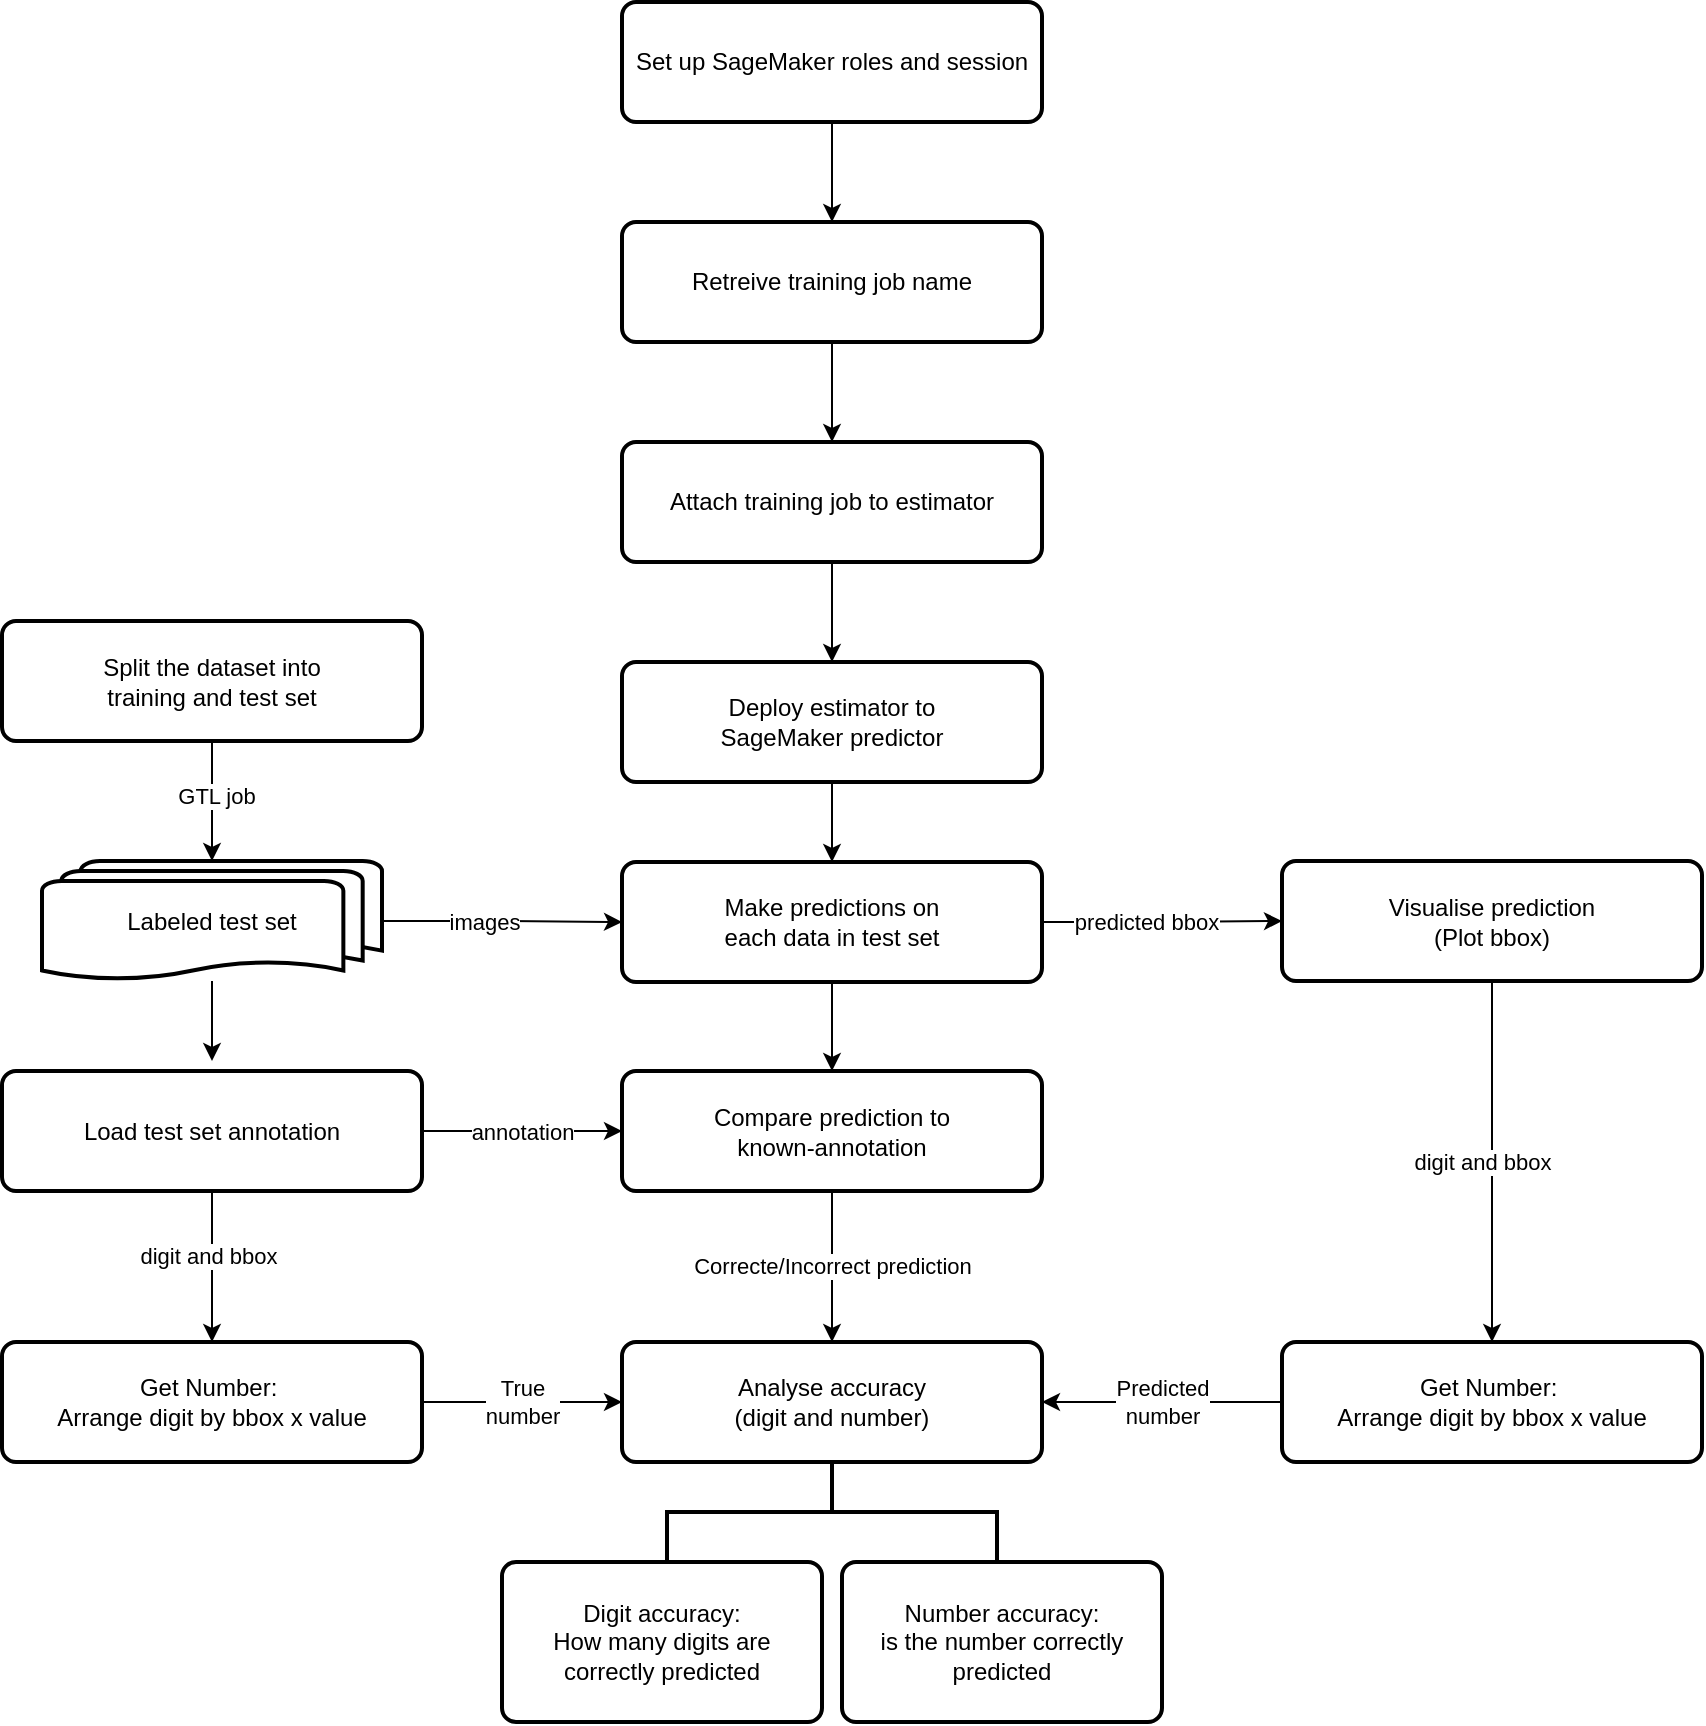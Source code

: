 <mxfile version="15.1.1" type="device"><diagram id="UtQNUH2ihWfCKoppPQfk" name="Page-1"><mxGraphModel dx="1773" dy="557" grid="1" gridSize="10" guides="1" tooltips="1" connect="1" arrows="1" fold="1" page="1" pageScale="1" pageWidth="827" pageHeight="1169" math="0" shadow="0"><root><mxCell id="0"/><mxCell id="1" parent="0"/><mxCell id="NG0xBG9PMmvbsEb871we-4" style="edgeStyle=orthogonalEdgeStyle;rounded=0;orthogonalLoop=1;jettySize=auto;html=1;entryX=0.5;entryY=0;entryDx=0;entryDy=0;" edge="1" parent="1" source="NG0xBG9PMmvbsEb871we-1" target="NG0xBG9PMmvbsEb871we-3"><mxGeometry relative="1" as="geometry"/></mxCell><mxCell id="NG0xBG9PMmvbsEb871we-1" value="Set up SageMaker roles and session" style="rounded=1;whiteSpace=wrap;html=1;absoluteArcSize=1;arcSize=14;strokeWidth=2;" vertex="1" parent="1"><mxGeometry x="270" y="20" width="210" height="60" as="geometry"/></mxCell><mxCell id="NG0xBG9PMmvbsEb871we-5" style="edgeStyle=orthogonalEdgeStyle;rounded=0;orthogonalLoop=1;jettySize=auto;html=1;" edge="1" parent="1" source="NG0xBG9PMmvbsEb871we-3"><mxGeometry relative="1" as="geometry"><mxPoint x="375" y="240" as="targetPoint"/></mxGeometry></mxCell><mxCell id="NG0xBG9PMmvbsEb871we-3" value="Retreive training job name" style="rounded=1;whiteSpace=wrap;html=1;absoluteArcSize=1;arcSize=14;strokeWidth=2;" vertex="1" parent="1"><mxGeometry x="270" y="130" width="210" height="60" as="geometry"/></mxCell><mxCell id="NG0xBG9PMmvbsEb871we-8" style="edgeStyle=orthogonalEdgeStyle;rounded=0;orthogonalLoop=1;jettySize=auto;html=1;" edge="1" parent="1" source="NG0xBG9PMmvbsEb871we-7"><mxGeometry relative="1" as="geometry"><mxPoint x="375" y="350" as="targetPoint"/></mxGeometry></mxCell><mxCell id="NG0xBG9PMmvbsEb871we-7" value="Attach training job to estimator" style="rounded=1;whiteSpace=wrap;html=1;absoluteArcSize=1;arcSize=14;strokeWidth=2;" vertex="1" parent="1"><mxGeometry x="270" y="240" width="210" height="60" as="geometry"/></mxCell><mxCell id="NG0xBG9PMmvbsEb871we-13" style="edgeStyle=orthogonalEdgeStyle;rounded=0;orthogonalLoop=1;jettySize=auto;html=1;" edge="1" parent="1" source="NG0xBG9PMmvbsEb871we-11"><mxGeometry relative="1" as="geometry"><mxPoint x="375" y="450" as="targetPoint"/></mxGeometry></mxCell><mxCell id="NG0xBG9PMmvbsEb871we-11" value="Deploy estimator to &lt;br&gt;SageMaker predictor" style="rounded=1;whiteSpace=wrap;html=1;absoluteArcSize=1;arcSize=14;strokeWidth=2;" vertex="1" parent="1"><mxGeometry x="270" y="350" width="210" height="60" as="geometry"/></mxCell><mxCell id="NG0xBG9PMmvbsEb871we-30" style="edgeStyle=orthogonalEdgeStyle;rounded=0;orthogonalLoop=1;jettySize=auto;html=1;entryX=0.5;entryY=0;entryDx=0;entryDy=0;" edge="1" parent="1" source="NG0xBG9PMmvbsEb871we-15" target="NG0xBG9PMmvbsEb871we-29"><mxGeometry relative="1" as="geometry"/></mxCell><mxCell id="NG0xBG9PMmvbsEb871we-33" style="edgeStyle=orthogonalEdgeStyle;rounded=0;orthogonalLoop=1;jettySize=auto;html=1;entryX=0;entryY=0.5;entryDx=0;entryDy=0;" edge="1" parent="1" source="NG0xBG9PMmvbsEb871we-15" target="NG0xBG9PMmvbsEb871we-34"><mxGeometry relative="1" as="geometry"><mxPoint x="580" y="480" as="targetPoint"/></mxGeometry></mxCell><mxCell id="NG0xBG9PMmvbsEb871we-37" value="predicted bbox" style="edgeLabel;html=1;align=center;verticalAlign=middle;resizable=0;points=[];" vertex="1" connectable="0" parent="NG0xBG9PMmvbsEb871we-33"><mxGeometry x="-0.138" relative="1" as="geometry"><mxPoint as="offset"/></mxGeometry></mxCell><mxCell id="NG0xBG9PMmvbsEb871we-15" value="Make predictions on &lt;br&gt;each data in test set" style="rounded=1;whiteSpace=wrap;html=1;absoluteArcSize=1;arcSize=14;strokeWidth=2;" vertex="1" parent="1"><mxGeometry x="270" y="450" width="210" height="60" as="geometry"/></mxCell><mxCell id="NG0xBG9PMmvbsEb871we-18" style="edgeStyle=orthogonalEdgeStyle;rounded=0;orthogonalLoop=1;jettySize=auto;html=1;entryX=0.5;entryY=0;entryDx=0;entryDy=0;entryPerimeter=0;" edge="1" parent="1" source="NG0xBG9PMmvbsEb871we-17" target="NG0xBG9PMmvbsEb871we-19"><mxGeometry relative="1" as="geometry"><mxPoint x="46" y="469.5" as="targetPoint"/></mxGeometry></mxCell><mxCell id="NG0xBG9PMmvbsEb871we-24" value="GTL job" style="edgeLabel;html=1;align=center;verticalAlign=middle;resizable=0;points=[];" vertex="1" connectable="0" parent="NG0xBG9PMmvbsEb871we-18"><mxGeometry x="-0.1" y="2" relative="1" as="geometry"><mxPoint as="offset"/></mxGeometry></mxCell><mxCell id="NG0xBG9PMmvbsEb871we-17" value="Split the dataset into &lt;br&gt;training and test set" style="rounded=1;whiteSpace=wrap;html=1;absoluteArcSize=1;arcSize=14;strokeWidth=2;" vertex="1" parent="1"><mxGeometry x="-40" y="329.5" width="210" height="60" as="geometry"/></mxCell><mxCell id="NG0xBG9PMmvbsEb871we-20" style="edgeStyle=orthogonalEdgeStyle;rounded=0;orthogonalLoop=1;jettySize=auto;html=1;" edge="1" parent="1" source="NG0xBG9PMmvbsEb871we-19" target="NG0xBG9PMmvbsEb871we-15"><mxGeometry relative="1" as="geometry"/></mxCell><mxCell id="NG0xBG9PMmvbsEb871we-32" value="images" style="edgeLabel;html=1;align=center;verticalAlign=middle;resizable=0;points=[];" vertex="1" connectable="0" parent="NG0xBG9PMmvbsEb871we-20"><mxGeometry x="-0.165" relative="1" as="geometry"><mxPoint as="offset"/></mxGeometry></mxCell><mxCell id="NG0xBG9PMmvbsEb871we-21" style="edgeStyle=orthogonalEdgeStyle;rounded=0;orthogonalLoop=1;jettySize=auto;html=1;" edge="1" parent="1" source="NG0xBG9PMmvbsEb871we-19"><mxGeometry relative="1" as="geometry"><mxPoint x="65" y="549.5" as="targetPoint"/></mxGeometry></mxCell><mxCell id="NG0xBG9PMmvbsEb871we-19" value="Labeled test set" style="strokeWidth=2;html=1;shape=mxgraph.flowchart.multi-document;whiteSpace=wrap;" vertex="1" parent="1"><mxGeometry x="-20" y="449.5" width="170" height="60" as="geometry"/></mxCell><mxCell id="NG0xBG9PMmvbsEb871we-31" value="annotation" style="edgeStyle=orthogonalEdgeStyle;rounded=0;orthogonalLoop=1;jettySize=auto;html=1;entryX=0;entryY=0.5;entryDx=0;entryDy=0;" edge="1" parent="1" source="NG0xBG9PMmvbsEb871we-23" target="NG0xBG9PMmvbsEb871we-29"><mxGeometry relative="1" as="geometry"/></mxCell><mxCell id="NG0xBG9PMmvbsEb871we-46" style="edgeStyle=orthogonalEdgeStyle;rounded=0;orthogonalLoop=1;jettySize=auto;html=1;entryX=0.5;entryY=0;entryDx=0;entryDy=0;" edge="1" parent="1" source="NG0xBG9PMmvbsEb871we-23" target="NG0xBG9PMmvbsEb871we-48"><mxGeometry relative="1" as="geometry"><mxPoint x="65" y="670" as="targetPoint"/></mxGeometry></mxCell><mxCell id="NG0xBG9PMmvbsEb871we-52" value="digit and bbox" style="edgeLabel;html=1;align=center;verticalAlign=middle;resizable=0;points=[];" vertex="1" connectable="0" parent="NG0xBG9PMmvbsEb871we-46"><mxGeometry x="-0.166" y="-2" relative="1" as="geometry"><mxPoint y="1" as="offset"/></mxGeometry></mxCell><mxCell id="NG0xBG9PMmvbsEb871we-23" value="Load test set annotation" style="rounded=1;whiteSpace=wrap;html=1;absoluteArcSize=1;arcSize=14;strokeWidth=2;" vertex="1" parent="1"><mxGeometry x="-40" y="554.5" width="210" height="60" as="geometry"/></mxCell><mxCell id="NG0xBG9PMmvbsEb871we-38" value="Correcte/Incorrect prediction" style="edgeStyle=orthogonalEdgeStyle;rounded=0;orthogonalLoop=1;jettySize=auto;html=1;" edge="1" parent="1" source="NG0xBG9PMmvbsEb871we-29"><mxGeometry relative="1" as="geometry"><mxPoint x="375" y="690" as="targetPoint"/></mxGeometry></mxCell><mxCell id="NG0xBG9PMmvbsEb871we-29" value="Compare prediction to &lt;br&gt;known-annotation" style="rounded=1;whiteSpace=wrap;html=1;absoluteArcSize=1;arcSize=14;strokeWidth=2;" vertex="1" parent="1"><mxGeometry x="270" y="554.5" width="210" height="60" as="geometry"/></mxCell><mxCell id="NG0xBG9PMmvbsEb871we-50" style="edgeStyle=orthogonalEdgeStyle;rounded=0;orthogonalLoop=1;jettySize=auto;html=1;entryX=0.5;entryY=0;entryDx=0;entryDy=0;" edge="1" parent="1" source="NG0xBG9PMmvbsEb871we-34" target="NG0xBG9PMmvbsEb871we-51"><mxGeometry relative="1" as="geometry"><mxPoint x="705" y="680" as="targetPoint"/></mxGeometry></mxCell><mxCell id="NG0xBG9PMmvbsEb871we-34" value="Visualise prediction&lt;br&gt;(Plot bbox)" style="rounded=1;whiteSpace=wrap;html=1;absoluteArcSize=1;arcSize=14;strokeWidth=2;" vertex="1" parent="1"><mxGeometry x="600" y="449.5" width="210" height="60" as="geometry"/></mxCell><mxCell id="NG0xBG9PMmvbsEb871we-40" value="Analyse accuracy&lt;br&gt;(digit and number)" style="rounded=1;whiteSpace=wrap;html=1;absoluteArcSize=1;arcSize=14;strokeWidth=2;" vertex="1" parent="1"><mxGeometry x="270" y="690" width="210" height="60" as="geometry"/></mxCell><mxCell id="NG0xBG9PMmvbsEb871we-43" value="" style="strokeWidth=2;html=1;shape=mxgraph.flowchart.annotation_2;align=left;labelPosition=right;pointerEvents=1;direction=south;" vertex="1" parent="1"><mxGeometry x="292.5" y="750" width="165" height="50" as="geometry"/></mxCell><mxCell id="NG0xBG9PMmvbsEb871we-44" value="Digit accuracy:&lt;br&gt;How many digits are&lt;br&gt;correctly predicted" style="rounded=1;whiteSpace=wrap;html=1;absoluteArcSize=1;arcSize=14;strokeWidth=2;" vertex="1" parent="1"><mxGeometry x="210" y="800" width="160" height="80" as="geometry"/></mxCell><mxCell id="NG0xBG9PMmvbsEb871we-45" value="Number accuracy:&lt;br&gt;is the number correctly&lt;br&gt;predicted" style="rounded=1;whiteSpace=wrap;html=1;absoluteArcSize=1;arcSize=14;strokeWidth=2;" vertex="1" parent="1"><mxGeometry x="380" y="800" width="160" height="80" as="geometry"/></mxCell><mxCell id="NG0xBG9PMmvbsEb871we-49" value="True &lt;br&gt;number" style="edgeStyle=orthogonalEdgeStyle;rounded=0;orthogonalLoop=1;jettySize=auto;html=1;entryX=0;entryY=0.5;entryDx=0;entryDy=0;" edge="1" parent="1" source="NG0xBG9PMmvbsEb871we-48" target="NG0xBG9PMmvbsEb871we-40"><mxGeometry relative="1" as="geometry"/></mxCell><mxCell id="NG0xBG9PMmvbsEb871we-48" value="Get Number:&amp;nbsp;&lt;br&gt;Arrange digit by bbox x value" style="rounded=1;whiteSpace=wrap;html=1;absoluteArcSize=1;arcSize=14;strokeWidth=2;" vertex="1" parent="1"><mxGeometry x="-40" y="690" width="210" height="60" as="geometry"/></mxCell><mxCell id="NG0xBG9PMmvbsEb871we-54" style="edgeStyle=orthogonalEdgeStyle;rounded=0;orthogonalLoop=1;jettySize=auto;html=1;entryX=1;entryY=0.5;entryDx=0;entryDy=0;" edge="1" parent="1" source="NG0xBG9PMmvbsEb871we-51" target="NG0xBG9PMmvbsEb871we-40"><mxGeometry relative="1" as="geometry"/></mxCell><mxCell id="NG0xBG9PMmvbsEb871we-55" value="Predicted&lt;br&gt;number" style="edgeLabel;html=1;align=center;verticalAlign=middle;resizable=0;points=[];" vertex="1" connectable="0" parent="NG0xBG9PMmvbsEb871we-54"><mxGeometry x="0.167" y="-1" relative="1" as="geometry"><mxPoint x="10" y="1" as="offset"/></mxGeometry></mxCell><mxCell id="NG0xBG9PMmvbsEb871we-51" value="Get Number:&amp;nbsp;&lt;br&gt;Arrange digit by bbox x value" style="rounded=1;whiteSpace=wrap;html=1;absoluteArcSize=1;arcSize=14;strokeWidth=2;" vertex="1" parent="1"><mxGeometry x="600" y="690" width="210" height="60" as="geometry"/></mxCell><mxCell id="NG0xBG9PMmvbsEb871we-53" value="digit and bbox" style="edgeLabel;html=1;align=center;verticalAlign=middle;resizable=0;points=[];" vertex="1" connectable="0" parent="1"><mxGeometry x="700" y="600" as="geometry"/></mxCell></root></mxGraphModel></diagram></mxfile>